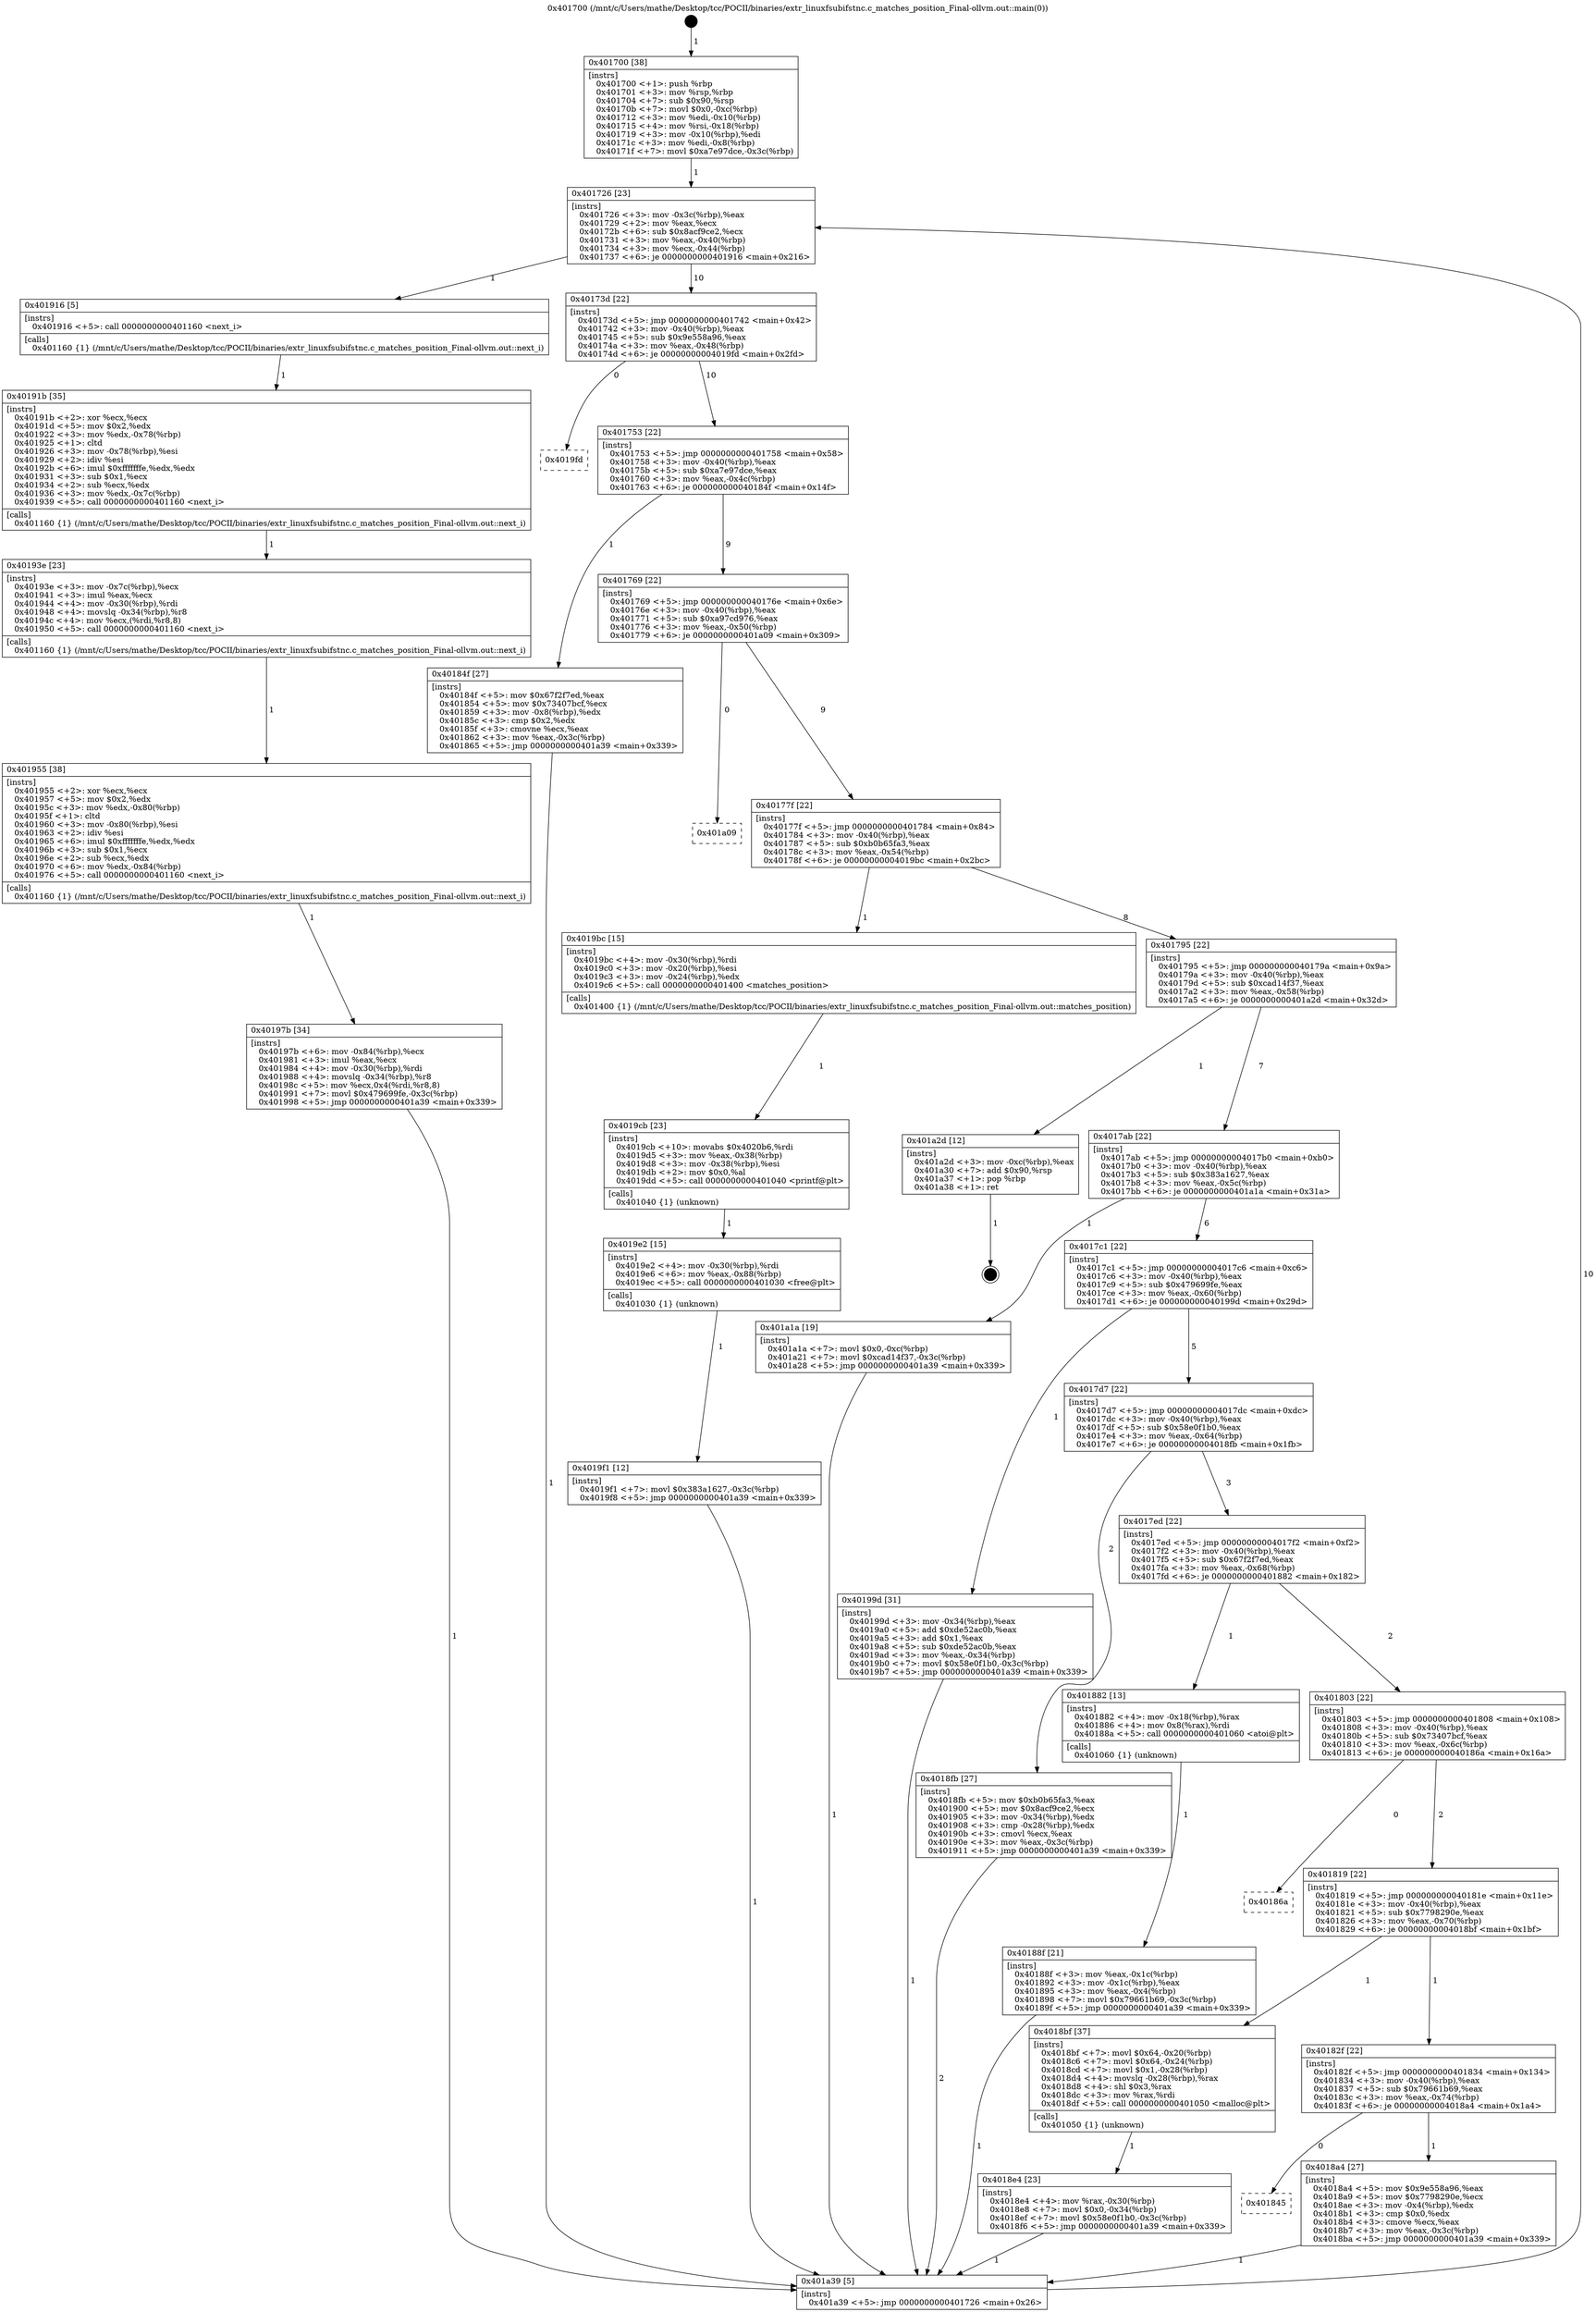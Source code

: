 digraph "0x401700" {
  label = "0x401700 (/mnt/c/Users/mathe/Desktop/tcc/POCII/binaries/extr_linuxfsubifstnc.c_matches_position_Final-ollvm.out::main(0))"
  labelloc = "t"
  node[shape=record]

  Entry [label="",width=0.3,height=0.3,shape=circle,fillcolor=black,style=filled]
  "0x401726" [label="{
     0x401726 [23]\l
     | [instrs]\l
     &nbsp;&nbsp;0x401726 \<+3\>: mov -0x3c(%rbp),%eax\l
     &nbsp;&nbsp;0x401729 \<+2\>: mov %eax,%ecx\l
     &nbsp;&nbsp;0x40172b \<+6\>: sub $0x8acf9ce2,%ecx\l
     &nbsp;&nbsp;0x401731 \<+3\>: mov %eax,-0x40(%rbp)\l
     &nbsp;&nbsp;0x401734 \<+3\>: mov %ecx,-0x44(%rbp)\l
     &nbsp;&nbsp;0x401737 \<+6\>: je 0000000000401916 \<main+0x216\>\l
  }"]
  "0x401916" [label="{
     0x401916 [5]\l
     | [instrs]\l
     &nbsp;&nbsp;0x401916 \<+5\>: call 0000000000401160 \<next_i\>\l
     | [calls]\l
     &nbsp;&nbsp;0x401160 \{1\} (/mnt/c/Users/mathe/Desktop/tcc/POCII/binaries/extr_linuxfsubifstnc.c_matches_position_Final-ollvm.out::next_i)\l
  }"]
  "0x40173d" [label="{
     0x40173d [22]\l
     | [instrs]\l
     &nbsp;&nbsp;0x40173d \<+5\>: jmp 0000000000401742 \<main+0x42\>\l
     &nbsp;&nbsp;0x401742 \<+3\>: mov -0x40(%rbp),%eax\l
     &nbsp;&nbsp;0x401745 \<+5\>: sub $0x9e558a96,%eax\l
     &nbsp;&nbsp;0x40174a \<+3\>: mov %eax,-0x48(%rbp)\l
     &nbsp;&nbsp;0x40174d \<+6\>: je 00000000004019fd \<main+0x2fd\>\l
  }"]
  Exit [label="",width=0.3,height=0.3,shape=circle,fillcolor=black,style=filled,peripheries=2]
  "0x4019fd" [label="{
     0x4019fd\l
  }", style=dashed]
  "0x401753" [label="{
     0x401753 [22]\l
     | [instrs]\l
     &nbsp;&nbsp;0x401753 \<+5\>: jmp 0000000000401758 \<main+0x58\>\l
     &nbsp;&nbsp;0x401758 \<+3\>: mov -0x40(%rbp),%eax\l
     &nbsp;&nbsp;0x40175b \<+5\>: sub $0xa7e97dce,%eax\l
     &nbsp;&nbsp;0x401760 \<+3\>: mov %eax,-0x4c(%rbp)\l
     &nbsp;&nbsp;0x401763 \<+6\>: je 000000000040184f \<main+0x14f\>\l
  }"]
  "0x4019f1" [label="{
     0x4019f1 [12]\l
     | [instrs]\l
     &nbsp;&nbsp;0x4019f1 \<+7\>: movl $0x383a1627,-0x3c(%rbp)\l
     &nbsp;&nbsp;0x4019f8 \<+5\>: jmp 0000000000401a39 \<main+0x339\>\l
  }"]
  "0x40184f" [label="{
     0x40184f [27]\l
     | [instrs]\l
     &nbsp;&nbsp;0x40184f \<+5\>: mov $0x67f2f7ed,%eax\l
     &nbsp;&nbsp;0x401854 \<+5\>: mov $0x73407bcf,%ecx\l
     &nbsp;&nbsp;0x401859 \<+3\>: mov -0x8(%rbp),%edx\l
     &nbsp;&nbsp;0x40185c \<+3\>: cmp $0x2,%edx\l
     &nbsp;&nbsp;0x40185f \<+3\>: cmovne %ecx,%eax\l
     &nbsp;&nbsp;0x401862 \<+3\>: mov %eax,-0x3c(%rbp)\l
     &nbsp;&nbsp;0x401865 \<+5\>: jmp 0000000000401a39 \<main+0x339\>\l
  }"]
  "0x401769" [label="{
     0x401769 [22]\l
     | [instrs]\l
     &nbsp;&nbsp;0x401769 \<+5\>: jmp 000000000040176e \<main+0x6e\>\l
     &nbsp;&nbsp;0x40176e \<+3\>: mov -0x40(%rbp),%eax\l
     &nbsp;&nbsp;0x401771 \<+5\>: sub $0xa97cd976,%eax\l
     &nbsp;&nbsp;0x401776 \<+3\>: mov %eax,-0x50(%rbp)\l
     &nbsp;&nbsp;0x401779 \<+6\>: je 0000000000401a09 \<main+0x309\>\l
  }"]
  "0x401a39" [label="{
     0x401a39 [5]\l
     | [instrs]\l
     &nbsp;&nbsp;0x401a39 \<+5\>: jmp 0000000000401726 \<main+0x26\>\l
  }"]
  "0x401700" [label="{
     0x401700 [38]\l
     | [instrs]\l
     &nbsp;&nbsp;0x401700 \<+1\>: push %rbp\l
     &nbsp;&nbsp;0x401701 \<+3\>: mov %rsp,%rbp\l
     &nbsp;&nbsp;0x401704 \<+7\>: sub $0x90,%rsp\l
     &nbsp;&nbsp;0x40170b \<+7\>: movl $0x0,-0xc(%rbp)\l
     &nbsp;&nbsp;0x401712 \<+3\>: mov %edi,-0x10(%rbp)\l
     &nbsp;&nbsp;0x401715 \<+4\>: mov %rsi,-0x18(%rbp)\l
     &nbsp;&nbsp;0x401719 \<+3\>: mov -0x10(%rbp),%edi\l
     &nbsp;&nbsp;0x40171c \<+3\>: mov %edi,-0x8(%rbp)\l
     &nbsp;&nbsp;0x40171f \<+7\>: movl $0xa7e97dce,-0x3c(%rbp)\l
  }"]
  "0x4019e2" [label="{
     0x4019e2 [15]\l
     | [instrs]\l
     &nbsp;&nbsp;0x4019e2 \<+4\>: mov -0x30(%rbp),%rdi\l
     &nbsp;&nbsp;0x4019e6 \<+6\>: mov %eax,-0x88(%rbp)\l
     &nbsp;&nbsp;0x4019ec \<+5\>: call 0000000000401030 \<free@plt\>\l
     | [calls]\l
     &nbsp;&nbsp;0x401030 \{1\} (unknown)\l
  }"]
  "0x401a09" [label="{
     0x401a09\l
  }", style=dashed]
  "0x40177f" [label="{
     0x40177f [22]\l
     | [instrs]\l
     &nbsp;&nbsp;0x40177f \<+5\>: jmp 0000000000401784 \<main+0x84\>\l
     &nbsp;&nbsp;0x401784 \<+3\>: mov -0x40(%rbp),%eax\l
     &nbsp;&nbsp;0x401787 \<+5\>: sub $0xb0b65fa3,%eax\l
     &nbsp;&nbsp;0x40178c \<+3\>: mov %eax,-0x54(%rbp)\l
     &nbsp;&nbsp;0x40178f \<+6\>: je 00000000004019bc \<main+0x2bc\>\l
  }"]
  "0x4019cb" [label="{
     0x4019cb [23]\l
     | [instrs]\l
     &nbsp;&nbsp;0x4019cb \<+10\>: movabs $0x4020b6,%rdi\l
     &nbsp;&nbsp;0x4019d5 \<+3\>: mov %eax,-0x38(%rbp)\l
     &nbsp;&nbsp;0x4019d8 \<+3\>: mov -0x38(%rbp),%esi\l
     &nbsp;&nbsp;0x4019db \<+2\>: mov $0x0,%al\l
     &nbsp;&nbsp;0x4019dd \<+5\>: call 0000000000401040 \<printf@plt\>\l
     | [calls]\l
     &nbsp;&nbsp;0x401040 \{1\} (unknown)\l
  }"]
  "0x4019bc" [label="{
     0x4019bc [15]\l
     | [instrs]\l
     &nbsp;&nbsp;0x4019bc \<+4\>: mov -0x30(%rbp),%rdi\l
     &nbsp;&nbsp;0x4019c0 \<+3\>: mov -0x20(%rbp),%esi\l
     &nbsp;&nbsp;0x4019c3 \<+3\>: mov -0x24(%rbp),%edx\l
     &nbsp;&nbsp;0x4019c6 \<+5\>: call 0000000000401400 \<matches_position\>\l
     | [calls]\l
     &nbsp;&nbsp;0x401400 \{1\} (/mnt/c/Users/mathe/Desktop/tcc/POCII/binaries/extr_linuxfsubifstnc.c_matches_position_Final-ollvm.out::matches_position)\l
  }"]
  "0x401795" [label="{
     0x401795 [22]\l
     | [instrs]\l
     &nbsp;&nbsp;0x401795 \<+5\>: jmp 000000000040179a \<main+0x9a\>\l
     &nbsp;&nbsp;0x40179a \<+3\>: mov -0x40(%rbp),%eax\l
     &nbsp;&nbsp;0x40179d \<+5\>: sub $0xcad14f37,%eax\l
     &nbsp;&nbsp;0x4017a2 \<+3\>: mov %eax,-0x58(%rbp)\l
     &nbsp;&nbsp;0x4017a5 \<+6\>: je 0000000000401a2d \<main+0x32d\>\l
  }"]
  "0x40197b" [label="{
     0x40197b [34]\l
     | [instrs]\l
     &nbsp;&nbsp;0x40197b \<+6\>: mov -0x84(%rbp),%ecx\l
     &nbsp;&nbsp;0x401981 \<+3\>: imul %eax,%ecx\l
     &nbsp;&nbsp;0x401984 \<+4\>: mov -0x30(%rbp),%rdi\l
     &nbsp;&nbsp;0x401988 \<+4\>: movslq -0x34(%rbp),%r8\l
     &nbsp;&nbsp;0x40198c \<+5\>: mov %ecx,0x4(%rdi,%r8,8)\l
     &nbsp;&nbsp;0x401991 \<+7\>: movl $0x479699fe,-0x3c(%rbp)\l
     &nbsp;&nbsp;0x401998 \<+5\>: jmp 0000000000401a39 \<main+0x339\>\l
  }"]
  "0x401a2d" [label="{
     0x401a2d [12]\l
     | [instrs]\l
     &nbsp;&nbsp;0x401a2d \<+3\>: mov -0xc(%rbp),%eax\l
     &nbsp;&nbsp;0x401a30 \<+7\>: add $0x90,%rsp\l
     &nbsp;&nbsp;0x401a37 \<+1\>: pop %rbp\l
     &nbsp;&nbsp;0x401a38 \<+1\>: ret\l
  }"]
  "0x4017ab" [label="{
     0x4017ab [22]\l
     | [instrs]\l
     &nbsp;&nbsp;0x4017ab \<+5\>: jmp 00000000004017b0 \<main+0xb0\>\l
     &nbsp;&nbsp;0x4017b0 \<+3\>: mov -0x40(%rbp),%eax\l
     &nbsp;&nbsp;0x4017b3 \<+5\>: sub $0x383a1627,%eax\l
     &nbsp;&nbsp;0x4017b8 \<+3\>: mov %eax,-0x5c(%rbp)\l
     &nbsp;&nbsp;0x4017bb \<+6\>: je 0000000000401a1a \<main+0x31a\>\l
  }"]
  "0x401955" [label="{
     0x401955 [38]\l
     | [instrs]\l
     &nbsp;&nbsp;0x401955 \<+2\>: xor %ecx,%ecx\l
     &nbsp;&nbsp;0x401957 \<+5\>: mov $0x2,%edx\l
     &nbsp;&nbsp;0x40195c \<+3\>: mov %edx,-0x80(%rbp)\l
     &nbsp;&nbsp;0x40195f \<+1\>: cltd\l
     &nbsp;&nbsp;0x401960 \<+3\>: mov -0x80(%rbp),%esi\l
     &nbsp;&nbsp;0x401963 \<+2\>: idiv %esi\l
     &nbsp;&nbsp;0x401965 \<+6\>: imul $0xfffffffe,%edx,%edx\l
     &nbsp;&nbsp;0x40196b \<+3\>: sub $0x1,%ecx\l
     &nbsp;&nbsp;0x40196e \<+2\>: sub %ecx,%edx\l
     &nbsp;&nbsp;0x401970 \<+6\>: mov %edx,-0x84(%rbp)\l
     &nbsp;&nbsp;0x401976 \<+5\>: call 0000000000401160 \<next_i\>\l
     | [calls]\l
     &nbsp;&nbsp;0x401160 \{1\} (/mnt/c/Users/mathe/Desktop/tcc/POCII/binaries/extr_linuxfsubifstnc.c_matches_position_Final-ollvm.out::next_i)\l
  }"]
  "0x401a1a" [label="{
     0x401a1a [19]\l
     | [instrs]\l
     &nbsp;&nbsp;0x401a1a \<+7\>: movl $0x0,-0xc(%rbp)\l
     &nbsp;&nbsp;0x401a21 \<+7\>: movl $0xcad14f37,-0x3c(%rbp)\l
     &nbsp;&nbsp;0x401a28 \<+5\>: jmp 0000000000401a39 \<main+0x339\>\l
  }"]
  "0x4017c1" [label="{
     0x4017c1 [22]\l
     | [instrs]\l
     &nbsp;&nbsp;0x4017c1 \<+5\>: jmp 00000000004017c6 \<main+0xc6\>\l
     &nbsp;&nbsp;0x4017c6 \<+3\>: mov -0x40(%rbp),%eax\l
     &nbsp;&nbsp;0x4017c9 \<+5\>: sub $0x479699fe,%eax\l
     &nbsp;&nbsp;0x4017ce \<+3\>: mov %eax,-0x60(%rbp)\l
     &nbsp;&nbsp;0x4017d1 \<+6\>: je 000000000040199d \<main+0x29d\>\l
  }"]
  "0x40193e" [label="{
     0x40193e [23]\l
     | [instrs]\l
     &nbsp;&nbsp;0x40193e \<+3\>: mov -0x7c(%rbp),%ecx\l
     &nbsp;&nbsp;0x401941 \<+3\>: imul %eax,%ecx\l
     &nbsp;&nbsp;0x401944 \<+4\>: mov -0x30(%rbp),%rdi\l
     &nbsp;&nbsp;0x401948 \<+4\>: movslq -0x34(%rbp),%r8\l
     &nbsp;&nbsp;0x40194c \<+4\>: mov %ecx,(%rdi,%r8,8)\l
     &nbsp;&nbsp;0x401950 \<+5\>: call 0000000000401160 \<next_i\>\l
     | [calls]\l
     &nbsp;&nbsp;0x401160 \{1\} (/mnt/c/Users/mathe/Desktop/tcc/POCII/binaries/extr_linuxfsubifstnc.c_matches_position_Final-ollvm.out::next_i)\l
  }"]
  "0x40199d" [label="{
     0x40199d [31]\l
     | [instrs]\l
     &nbsp;&nbsp;0x40199d \<+3\>: mov -0x34(%rbp),%eax\l
     &nbsp;&nbsp;0x4019a0 \<+5\>: add $0xde52ac0b,%eax\l
     &nbsp;&nbsp;0x4019a5 \<+3\>: add $0x1,%eax\l
     &nbsp;&nbsp;0x4019a8 \<+5\>: sub $0xde52ac0b,%eax\l
     &nbsp;&nbsp;0x4019ad \<+3\>: mov %eax,-0x34(%rbp)\l
     &nbsp;&nbsp;0x4019b0 \<+7\>: movl $0x58e0f1b0,-0x3c(%rbp)\l
     &nbsp;&nbsp;0x4019b7 \<+5\>: jmp 0000000000401a39 \<main+0x339\>\l
  }"]
  "0x4017d7" [label="{
     0x4017d7 [22]\l
     | [instrs]\l
     &nbsp;&nbsp;0x4017d7 \<+5\>: jmp 00000000004017dc \<main+0xdc\>\l
     &nbsp;&nbsp;0x4017dc \<+3\>: mov -0x40(%rbp),%eax\l
     &nbsp;&nbsp;0x4017df \<+5\>: sub $0x58e0f1b0,%eax\l
     &nbsp;&nbsp;0x4017e4 \<+3\>: mov %eax,-0x64(%rbp)\l
     &nbsp;&nbsp;0x4017e7 \<+6\>: je 00000000004018fb \<main+0x1fb\>\l
  }"]
  "0x40191b" [label="{
     0x40191b [35]\l
     | [instrs]\l
     &nbsp;&nbsp;0x40191b \<+2\>: xor %ecx,%ecx\l
     &nbsp;&nbsp;0x40191d \<+5\>: mov $0x2,%edx\l
     &nbsp;&nbsp;0x401922 \<+3\>: mov %edx,-0x78(%rbp)\l
     &nbsp;&nbsp;0x401925 \<+1\>: cltd\l
     &nbsp;&nbsp;0x401926 \<+3\>: mov -0x78(%rbp),%esi\l
     &nbsp;&nbsp;0x401929 \<+2\>: idiv %esi\l
     &nbsp;&nbsp;0x40192b \<+6\>: imul $0xfffffffe,%edx,%edx\l
     &nbsp;&nbsp;0x401931 \<+3\>: sub $0x1,%ecx\l
     &nbsp;&nbsp;0x401934 \<+2\>: sub %ecx,%edx\l
     &nbsp;&nbsp;0x401936 \<+3\>: mov %edx,-0x7c(%rbp)\l
     &nbsp;&nbsp;0x401939 \<+5\>: call 0000000000401160 \<next_i\>\l
     | [calls]\l
     &nbsp;&nbsp;0x401160 \{1\} (/mnt/c/Users/mathe/Desktop/tcc/POCII/binaries/extr_linuxfsubifstnc.c_matches_position_Final-ollvm.out::next_i)\l
  }"]
  "0x4018fb" [label="{
     0x4018fb [27]\l
     | [instrs]\l
     &nbsp;&nbsp;0x4018fb \<+5\>: mov $0xb0b65fa3,%eax\l
     &nbsp;&nbsp;0x401900 \<+5\>: mov $0x8acf9ce2,%ecx\l
     &nbsp;&nbsp;0x401905 \<+3\>: mov -0x34(%rbp),%edx\l
     &nbsp;&nbsp;0x401908 \<+3\>: cmp -0x28(%rbp),%edx\l
     &nbsp;&nbsp;0x40190b \<+3\>: cmovl %ecx,%eax\l
     &nbsp;&nbsp;0x40190e \<+3\>: mov %eax,-0x3c(%rbp)\l
     &nbsp;&nbsp;0x401911 \<+5\>: jmp 0000000000401a39 \<main+0x339\>\l
  }"]
  "0x4017ed" [label="{
     0x4017ed [22]\l
     | [instrs]\l
     &nbsp;&nbsp;0x4017ed \<+5\>: jmp 00000000004017f2 \<main+0xf2\>\l
     &nbsp;&nbsp;0x4017f2 \<+3\>: mov -0x40(%rbp),%eax\l
     &nbsp;&nbsp;0x4017f5 \<+5\>: sub $0x67f2f7ed,%eax\l
     &nbsp;&nbsp;0x4017fa \<+3\>: mov %eax,-0x68(%rbp)\l
     &nbsp;&nbsp;0x4017fd \<+6\>: je 0000000000401882 \<main+0x182\>\l
  }"]
  "0x4018e4" [label="{
     0x4018e4 [23]\l
     | [instrs]\l
     &nbsp;&nbsp;0x4018e4 \<+4\>: mov %rax,-0x30(%rbp)\l
     &nbsp;&nbsp;0x4018e8 \<+7\>: movl $0x0,-0x34(%rbp)\l
     &nbsp;&nbsp;0x4018ef \<+7\>: movl $0x58e0f1b0,-0x3c(%rbp)\l
     &nbsp;&nbsp;0x4018f6 \<+5\>: jmp 0000000000401a39 \<main+0x339\>\l
  }"]
  "0x401882" [label="{
     0x401882 [13]\l
     | [instrs]\l
     &nbsp;&nbsp;0x401882 \<+4\>: mov -0x18(%rbp),%rax\l
     &nbsp;&nbsp;0x401886 \<+4\>: mov 0x8(%rax),%rdi\l
     &nbsp;&nbsp;0x40188a \<+5\>: call 0000000000401060 \<atoi@plt\>\l
     | [calls]\l
     &nbsp;&nbsp;0x401060 \{1\} (unknown)\l
  }"]
  "0x401803" [label="{
     0x401803 [22]\l
     | [instrs]\l
     &nbsp;&nbsp;0x401803 \<+5\>: jmp 0000000000401808 \<main+0x108\>\l
     &nbsp;&nbsp;0x401808 \<+3\>: mov -0x40(%rbp),%eax\l
     &nbsp;&nbsp;0x40180b \<+5\>: sub $0x73407bcf,%eax\l
     &nbsp;&nbsp;0x401810 \<+3\>: mov %eax,-0x6c(%rbp)\l
     &nbsp;&nbsp;0x401813 \<+6\>: je 000000000040186a \<main+0x16a\>\l
  }"]
  "0x40188f" [label="{
     0x40188f [21]\l
     | [instrs]\l
     &nbsp;&nbsp;0x40188f \<+3\>: mov %eax,-0x1c(%rbp)\l
     &nbsp;&nbsp;0x401892 \<+3\>: mov -0x1c(%rbp),%eax\l
     &nbsp;&nbsp;0x401895 \<+3\>: mov %eax,-0x4(%rbp)\l
     &nbsp;&nbsp;0x401898 \<+7\>: movl $0x79661b69,-0x3c(%rbp)\l
     &nbsp;&nbsp;0x40189f \<+5\>: jmp 0000000000401a39 \<main+0x339\>\l
  }"]
  "0x401845" [label="{
     0x401845\l
  }", style=dashed]
  "0x40186a" [label="{
     0x40186a\l
  }", style=dashed]
  "0x401819" [label="{
     0x401819 [22]\l
     | [instrs]\l
     &nbsp;&nbsp;0x401819 \<+5\>: jmp 000000000040181e \<main+0x11e\>\l
     &nbsp;&nbsp;0x40181e \<+3\>: mov -0x40(%rbp),%eax\l
     &nbsp;&nbsp;0x401821 \<+5\>: sub $0x7798290e,%eax\l
     &nbsp;&nbsp;0x401826 \<+3\>: mov %eax,-0x70(%rbp)\l
     &nbsp;&nbsp;0x401829 \<+6\>: je 00000000004018bf \<main+0x1bf\>\l
  }"]
  "0x4018a4" [label="{
     0x4018a4 [27]\l
     | [instrs]\l
     &nbsp;&nbsp;0x4018a4 \<+5\>: mov $0x9e558a96,%eax\l
     &nbsp;&nbsp;0x4018a9 \<+5\>: mov $0x7798290e,%ecx\l
     &nbsp;&nbsp;0x4018ae \<+3\>: mov -0x4(%rbp),%edx\l
     &nbsp;&nbsp;0x4018b1 \<+3\>: cmp $0x0,%edx\l
     &nbsp;&nbsp;0x4018b4 \<+3\>: cmove %ecx,%eax\l
     &nbsp;&nbsp;0x4018b7 \<+3\>: mov %eax,-0x3c(%rbp)\l
     &nbsp;&nbsp;0x4018ba \<+5\>: jmp 0000000000401a39 \<main+0x339\>\l
  }"]
  "0x4018bf" [label="{
     0x4018bf [37]\l
     | [instrs]\l
     &nbsp;&nbsp;0x4018bf \<+7\>: movl $0x64,-0x20(%rbp)\l
     &nbsp;&nbsp;0x4018c6 \<+7\>: movl $0x64,-0x24(%rbp)\l
     &nbsp;&nbsp;0x4018cd \<+7\>: movl $0x1,-0x28(%rbp)\l
     &nbsp;&nbsp;0x4018d4 \<+4\>: movslq -0x28(%rbp),%rax\l
     &nbsp;&nbsp;0x4018d8 \<+4\>: shl $0x3,%rax\l
     &nbsp;&nbsp;0x4018dc \<+3\>: mov %rax,%rdi\l
     &nbsp;&nbsp;0x4018df \<+5\>: call 0000000000401050 \<malloc@plt\>\l
     | [calls]\l
     &nbsp;&nbsp;0x401050 \{1\} (unknown)\l
  }"]
  "0x40182f" [label="{
     0x40182f [22]\l
     | [instrs]\l
     &nbsp;&nbsp;0x40182f \<+5\>: jmp 0000000000401834 \<main+0x134\>\l
     &nbsp;&nbsp;0x401834 \<+3\>: mov -0x40(%rbp),%eax\l
     &nbsp;&nbsp;0x401837 \<+5\>: sub $0x79661b69,%eax\l
     &nbsp;&nbsp;0x40183c \<+3\>: mov %eax,-0x74(%rbp)\l
     &nbsp;&nbsp;0x40183f \<+6\>: je 00000000004018a4 \<main+0x1a4\>\l
  }"]
  Entry -> "0x401700" [label=" 1"]
  "0x401726" -> "0x401916" [label=" 1"]
  "0x401726" -> "0x40173d" [label=" 10"]
  "0x401a2d" -> Exit [label=" 1"]
  "0x40173d" -> "0x4019fd" [label=" 0"]
  "0x40173d" -> "0x401753" [label=" 10"]
  "0x401a1a" -> "0x401a39" [label=" 1"]
  "0x401753" -> "0x40184f" [label=" 1"]
  "0x401753" -> "0x401769" [label=" 9"]
  "0x40184f" -> "0x401a39" [label=" 1"]
  "0x401700" -> "0x401726" [label=" 1"]
  "0x401a39" -> "0x401726" [label=" 10"]
  "0x4019f1" -> "0x401a39" [label=" 1"]
  "0x401769" -> "0x401a09" [label=" 0"]
  "0x401769" -> "0x40177f" [label=" 9"]
  "0x4019e2" -> "0x4019f1" [label=" 1"]
  "0x40177f" -> "0x4019bc" [label=" 1"]
  "0x40177f" -> "0x401795" [label=" 8"]
  "0x4019cb" -> "0x4019e2" [label=" 1"]
  "0x401795" -> "0x401a2d" [label=" 1"]
  "0x401795" -> "0x4017ab" [label=" 7"]
  "0x4019bc" -> "0x4019cb" [label=" 1"]
  "0x4017ab" -> "0x401a1a" [label=" 1"]
  "0x4017ab" -> "0x4017c1" [label=" 6"]
  "0x40199d" -> "0x401a39" [label=" 1"]
  "0x4017c1" -> "0x40199d" [label=" 1"]
  "0x4017c1" -> "0x4017d7" [label=" 5"]
  "0x40197b" -> "0x401a39" [label=" 1"]
  "0x4017d7" -> "0x4018fb" [label=" 2"]
  "0x4017d7" -> "0x4017ed" [label=" 3"]
  "0x401955" -> "0x40197b" [label=" 1"]
  "0x4017ed" -> "0x401882" [label=" 1"]
  "0x4017ed" -> "0x401803" [label=" 2"]
  "0x401882" -> "0x40188f" [label=" 1"]
  "0x40188f" -> "0x401a39" [label=" 1"]
  "0x40193e" -> "0x401955" [label=" 1"]
  "0x401803" -> "0x40186a" [label=" 0"]
  "0x401803" -> "0x401819" [label=" 2"]
  "0x40191b" -> "0x40193e" [label=" 1"]
  "0x401819" -> "0x4018bf" [label=" 1"]
  "0x401819" -> "0x40182f" [label=" 1"]
  "0x401916" -> "0x40191b" [label=" 1"]
  "0x40182f" -> "0x4018a4" [label=" 1"]
  "0x40182f" -> "0x401845" [label=" 0"]
  "0x4018a4" -> "0x401a39" [label=" 1"]
  "0x4018bf" -> "0x4018e4" [label=" 1"]
  "0x4018e4" -> "0x401a39" [label=" 1"]
  "0x4018fb" -> "0x401a39" [label=" 2"]
}

